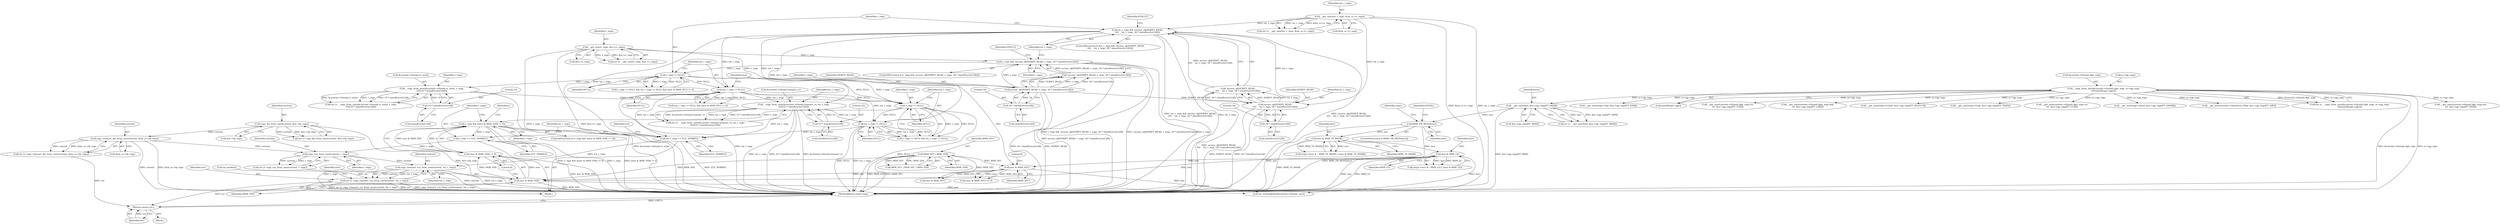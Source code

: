 digraph "0_linux_d2b9d2a5ad5ef04ff978c9923d19730cb05efd55_0@API" {
"1000626" [label="(Call,copy_transact_vsx_from_user(current, tm_v_regs))"];
"1000621" [label="(Call,copy_vsx_from_user(current, v_regs))"];
"1000598" [label="(Call,copy_transact_fpr_from_user(current, &tm_sc->fp_regs))"];
"1000590" [label="(Call,copy_fpr_from_user(current, &sc->fp_regs))"];
"1000613" [label="(Call,v_regs += ELF_NVRREG)"];
"1000605" [label="(Call,v_regs && ((msr & MSR_VSX) != 0))"];
"1000527" [label="(Call,v_regs != NULL)"];
"1000467" [label="(Call,__copy_from_user(&current->thread.vr_state, v_regs,\n\t\t\t\t\t33 * sizeof(vector128)))"];
"1000452" [label="(Call,v_regs != NULL)"];
"1000423" [label="(Call,v_regs && !access_ok(VERIFY_READ, v_regs, 34 * sizeof(vector128)))"];
"1000426" [label="(Call,access_ok(VERIFY_READ, v_regs, 34 * sizeof(vector128)))"];
"1000404" [label="(Call,__get_user(v_regs, &sc->v_regs))"];
"1000429" [label="(Call,34 * sizeof(vector128))"];
"1000425" [label="(Call,!access_ok(VERIFY_READ, v_regs, 34 * sizeof(vector128)))"];
"1000475" [label="(Call,33 * sizeof(vector128))"];
"1000456" [label="(Call,tm_v_regs != NULL)"];
"1000437" [label="(Call,tm_v_regs && !access_ok(VERIFY_READ,\n\t\t\t\t    tm_v_regs, 34 * sizeof(vector128)))"];
"1000440" [label="(Call,access_ok(VERIFY_READ,\n\t\t\t\t    tm_v_regs, 34 * sizeof(vector128)))"];
"1000412" [label="(Call,__get_user(tm_v_regs, &tm_sc->v_regs))"];
"1000443" [label="(Call,34 * sizeof(vector128))"];
"1000439" [label="(Call,!access_ok(VERIFY_READ,\n\t\t\t\t    tm_v_regs, 34 * sizeof(vector128)))"];
"1000607" [label="(Call,(msr & MSR_VSX) != 0)"];
"1000608" [label="(Call,msr & MSR_VSX)"];
"1000460" [label="(Call,msr & MSR_VEC)"];
"1000224" [label="(Call,msr & MSR_LE)"];
"1000211" [label="(Call,msr & MSR_TS_MASK)"];
"1000196" [label="(Call,MSR_TM_RESV(msr))"];
"1000187" [label="(Call,__get_user(msr, &sc->gp_regs[PT_MSR]))"];
"1000145" [label="(Call,__copy_from_user(&current->thread.ckpt_regs, sc->gp_regs,\n\t\t\t\tsizeof(regs->gpr)))"];
"1000399" [label="(Call,MSR_VEC | MSR_VSX)"];
"1000616" [label="(Call,tm_v_regs += ELF_NVRREG)"];
"1000481" [label="(Call,__copy_from_user(&current->thread.transact_vr, tm_v_regs,\n\t\t\t\t\t33 * sizeof(vector128)))"];
"1000489" [label="(Call,33 * sizeof(vector128))"];
"1000530" [label="(Call,tm_v_regs != NULL)"];
"1000624" [label="(Call,err |= copy_transact_vsx_from_user(current, tm_v_regs))"];
"1000717" [label="(Return,return err;)"];
"1000474" [label="(Identifier,v_regs)"];
"1000620" [label="(Identifier,err)"];
"1000527" [label="(Call,v_regs != NULL)"];
"1000429" [label="(Call,34 * sizeof(vector128))"];
"1000482" [label="(Call,&current->thread.transact_vr)"];
"1000402" [label="(Call,err |= __get_user(v_regs, &sc->v_regs))"];
"1000444" [label="(Literal,34)"];
"1000598" [label="(Call,copy_transact_fpr_from_user(current, &tm_sc->fp_regs))"];
"1000441" [label="(Identifier,VERIFY_READ)"];
"1000703" [label="(Call,msr & MSR_VEC)"];
"1000438" [label="(Identifier,tm_v_regs)"];
"1000599" [label="(Identifier,current)"];
"1000463" [label="(Literal,0)"];
"1000455" [label="(Call,tm_v_regs != NULL && (msr & MSR_VEC) != 0)"];
"1000195" [label="(ControlStructure,if (MSR_TM_RESV(msr)))"];
"1000365" [label="(Call,__get_user(regs->dsisr, &sc->gp_regs[PT_DSISR]))"];
"1000532" [label="(Identifier,NULL)"];
"1000173" [label="(Call,__get_user(current->thread.tm_tfhar, &sc->gp_regs[PT_NIP]))"];
"1000437" [label="(Call,tm_v_regs && !access_ok(VERIFY_READ,\n\t\t\t\t    tm_v_regs, 34 * sizeof(vector128)))"];
"1000205" [label="(Call,(regs->msr & ~MSR_TS_MASK) | (msr & MSR_TS_MASK))"];
"1000449" [label="(Identifier,EFAULT)"];
"1000443" [label="(Call,34 * sizeof(vector128))"];
"1000592" [label="(Call,&sc->fp_regs)"];
"1000445" [label="(Call,sizeof(vector128))"];
"1000588" [label="(Call,err |= copy_fpr_from_user(current, &sc->fp_regs))"];
"1000212" [label="(Identifier,msr)"];
"1000612" [label="(Block,)"];
"1000488" [label="(Identifier,tm_v_regs)"];
"1000528" [label="(Identifier,v_regs)"];
"1000596" [label="(Call,err |= copy_transact_fpr_from_user(current, &tm_sc->fp_regs))"];
"1000457" [label="(Identifier,tm_v_regs)"];
"1000431" [label="(Call,sizeof(vector128))"];
"1000451" [label="(Call,v_regs != NULL && tm_v_regs != NULL && (msr & MSR_VEC) != 0)"];
"1000454" [label="(Identifier,NULL)"];
"1000440" [label="(Call,access_ok(VERIFY_READ,\n\t\t\t\t    tm_v_regs, 34 * sizeof(vector128)))"];
"1000468" [label="(Call,&current->thread.vr_state)"];
"1000404" [label="(Call,__get_user(v_regs, &sc->v_regs))"];
"1000146" [label="(Call,&current->thread.ckpt_regs)"];
"1000399" [label="(Call,MSR_VEC | MSR_VSX)"];
"1000613" [label="(Call,v_regs += ELF_NVRREG)"];
"1000410" [label="(Call,err |= __get_user(tm_v_regs, &tm_sc->v_regs))"];
"1000625" [label="(Identifier,err)"];
"1000412" [label="(Call,__get_user(tm_v_regs, &tm_sc->v_regs))"];
"1000143" [label="(Call,err |= __copy_from_user(&current->thread.ckpt_regs, sc->gp_regs,\n\t\t\t\tsizeof(regs->gpr)))"];
"1000606" [label="(Identifier,v_regs)"];
"1000467" [label="(Call,__copy_from_user(&current->thread.vr_state, v_regs,\n\t\t\t\t\t33 * sizeof(vector128)))"];
"1000456" [label="(Call,tm_v_regs != NULL)"];
"1000200" [label="(Identifier,EINVAL)"];
"1000405" [label="(Identifier,v_regs)"];
"1000189" [label="(Call,&sc->gp_regs[PT_MSR])"];
"1000591" [label="(Identifier,current)"];
"1000459" [label="(Call,(msr & MSR_VEC) != 0)"];
"1000462" [label="(Identifier,MSR_VEC)"];
"1000196" [label="(Call,MSR_TM_RESV(msr))"];
"1000609" [label="(Identifier,msr)"];
"1000211" [label="(Call,msr & MSR_TS_MASK)"];
"1000628" [label="(Identifier,tm_v_regs)"];
"1000605" [label="(Call,v_regs && ((msr & MSR_VSX) != 0))"];
"1000213" [label="(Identifier,MSR_TS_MASK)"];
"1000225" [label="(Identifier,msr)"];
"1000309" [label="(Call,__get_user(current->thread.ckpt_regs.xer,\n\t\t\t  &sc->gp_regs[PT_XER]))"];
"1000460" [label="(Call,msr & MSR_VEC)"];
"1000600" [label="(Call,&tm_sc->fp_regs)"];
"1000218" [label="(Call,(regs->msr & ~MSR_LE) | (msr & MSR_LE))"];
"1000718" [label="(Identifier,err)"];
"1000458" [label="(Identifier,NULL)"];
"1000610" [label="(Identifier,MSR_VSX)"];
"1000353" [label="(Call,__get_user(regs->dar, &sc->gp_regs[PT_DAR]))"];
"1000435" [label="(Identifier,EFAULT)"];
"1000439" [label="(Call,!access_ok(VERIFY_READ,\n\t\t\t\t    tm_v_regs, 34 * sizeof(vector128)))"];
"1000615" [label="(Identifier,ELF_NVRREG)"];
"1000607" [label="(Call,(msr & MSR_VSX) != 0)"];
"1000414" [label="(Call,&tm_sc->v_regs)"];
"1000226" [label="(Identifier,MSR_LE)"];
"1000145" [label="(Call,__copy_from_user(&current->thread.ckpt_regs, sc->gp_regs,\n\t\t\t\tsizeof(regs->gpr)))"];
"1000627" [label="(Identifier,current)"];
"1000442" [label="(Identifier,tm_v_regs)"];
"1000277" [label="(Call,__get_user(current->thread.ckpt_regs.ctr,\n\t\t\t  &sc->gp_regs[PT_CTR]))"];
"1000621" [label="(Call,copy_vsx_from_user(current, v_regs))"];
"1000481" [label="(Call,__copy_from_user(&current->thread.transact_vr, tm_v_regs,\n\t\t\t\t\t33 * sizeof(vector128)))"];
"1000185" [label="(Call,err |= __get_user(msr, &sc->gp_regs[PT_MSR]))"];
"1000461" [label="(Identifier,msr)"];
"1000430" [label="(Literal,34)"];
"1000401" [label="(Identifier,MSR_VSX)"];
"1000616" [label="(Call,tm_v_regs += ELF_NVRREG)"];
"1000422" [label="(ControlStructure,if (v_regs && !access_ok(VERIFY_READ, v_regs, 34 * sizeof(vector128))))"];
"1000427" [label="(Identifier,VERIFY_READ)"];
"1000224" [label="(Call,msr & MSR_LE)"];
"1000188" [label="(Identifier,msr)"];
"1000397" [label="(Call,MSR_FE1 | MSR_VEC | MSR_VSX)"];
"1000452" [label="(Call,v_regs != NULL)"];
"1000619" [label="(Call,err |= copy_vsx_from_user(current, v_regs))"];
"1000203" [label="(Identifier,regs)"];
"1000121" [label="(Block,)"];
"1000428" [label="(Identifier,v_regs)"];
"1000622" [label="(Identifier,current)"];
"1000423" [label="(Call,v_regs && !access_ok(VERIFY_READ, v_regs, 34 * sizeof(vector128)))"];
"1000465" [label="(Call,err |= __copy_from_user(&current->thread.vr_state, v_regs,\n\t\t\t\t\t33 * sizeof(vector128)))"];
"1000667" [label="(Call,tm_enable())"];
"1000425" [label="(Call,!access_ok(VERIFY_READ, v_regs, 34 * sizeof(vector128)))"];
"1000526" [label="(Call,v_regs != NULL && tm_v_regs != NULL)"];
"1000424" [label="(Identifier,v_regs)"];
"1000618" [label="(Identifier,ELF_NVRREG)"];
"1000413" [label="(Identifier,tm_v_regs)"];
"1000187" [label="(Call,__get_user(msr, &sc->gp_regs[PT_MSR]))"];
"1000611" [label="(Literal,0)"];
"1000406" [label="(Call,&sc->v_regs)"];
"1000633" [label="(Identifier,i)"];
"1000475" [label="(Call,33 * sizeof(vector128))"];
"1000155" [label="(Call,sizeof(regs->gpr))"];
"1000293" [label="(Call,__get_user(current->thread.ckpt_regs.link,\n\t\t\t  &sc->gp_regs[PT_LNK]))"];
"1000490" [label="(Literal,33)"];
"1000479" [label="(Call,err |= __copy_from_user(&current->thread.transact_vr, tm_v_regs,\n\t\t\t\t\t33 * sizeof(vector128)))"];
"1000530" [label="(Call,tm_v_regs != NULL)"];
"1000626" [label="(Call,copy_transact_vsx_from_user(current, tm_v_regs))"];
"1000529" [label="(Identifier,NULL)"];
"1000675" [label="(Call,tm_recheckpoint(&current->thread, msr))"];
"1000197" [label="(Identifier,msr)"];
"1000717" [label="(Return,return err;)"];
"1000152" [label="(Call,sc->gp_regs)"];
"1000453" [label="(Identifier,v_regs)"];
"1000614" [label="(Identifier,v_regs)"];
"1000623" [label="(Identifier,v_regs)"];
"1000617" [label="(Identifier,tm_v_regs)"];
"1000377" [label="(Call,__get_user(regs->result, &sc->gp_regs[PT_RESULT]))"];
"1000491" [label="(Call,sizeof(vector128))"];
"1000341" [label="(Call,__get_user(regs->trap, &sc->gp_regs[PT_TRAP]))"];
"1000476" [label="(Literal,33)"];
"1000436" [label="(ControlStructure,if (tm_v_regs && !access_ok(VERIFY_READ,\n\t\t\t\t    tm_v_regs, 34 * sizeof(vector128))))"];
"1000531" [label="(Identifier,tm_v_regs)"];
"1000604" [label="(ControlStructure,if (v_regs && ((msr & MSR_VSX) != 0)))"];
"1000590" [label="(Call,copy_fpr_from_user(current, &sc->fp_regs))"];
"1000719" [label="(MethodReturn,static long)"];
"1000624" [label="(Call,err |= copy_transact_vsx_from_user(current, tm_v_regs))"];
"1000426" [label="(Call,access_ok(VERIFY_READ, v_regs, 34 * sizeof(vector128)))"];
"1000477" [label="(Call,sizeof(vector128))"];
"1000608" [label="(Call,msr & MSR_VSX)"];
"1000325" [label="(Call,__get_user(current->thread.ckpt_regs.ccr,\n\t\t\t  &sc->gp_regs[PT_CCR]))"];
"1000489" [label="(Call,33 * sizeof(vector128))"];
"1000400" [label="(Identifier,MSR_VEC)"];
"1000626" -> "1000624"  [label="AST: "];
"1000626" -> "1000628"  [label="CFG: "];
"1000627" -> "1000626"  [label="AST: "];
"1000628" -> "1000626"  [label="AST: "];
"1000624" -> "1000626"  [label="CFG: "];
"1000626" -> "1000719"  [label="DDG: current"];
"1000626" -> "1000719"  [label="DDG: tm_v_regs"];
"1000626" -> "1000624"  [label="DDG: current"];
"1000626" -> "1000624"  [label="DDG: tm_v_regs"];
"1000621" -> "1000626"  [label="DDG: current"];
"1000616" -> "1000626"  [label="DDG: tm_v_regs"];
"1000621" -> "1000619"  [label="AST: "];
"1000621" -> "1000623"  [label="CFG: "];
"1000622" -> "1000621"  [label="AST: "];
"1000623" -> "1000621"  [label="AST: "];
"1000619" -> "1000621"  [label="CFG: "];
"1000621" -> "1000719"  [label="DDG: v_regs"];
"1000621" -> "1000619"  [label="DDG: current"];
"1000621" -> "1000619"  [label="DDG: v_regs"];
"1000598" -> "1000621"  [label="DDG: current"];
"1000613" -> "1000621"  [label="DDG: v_regs"];
"1000598" -> "1000596"  [label="AST: "];
"1000598" -> "1000600"  [label="CFG: "];
"1000599" -> "1000598"  [label="AST: "];
"1000600" -> "1000598"  [label="AST: "];
"1000596" -> "1000598"  [label="CFG: "];
"1000598" -> "1000719"  [label="DDG: current"];
"1000598" -> "1000719"  [label="DDG: &tm_sc->fp_regs"];
"1000598" -> "1000596"  [label="DDG: current"];
"1000598" -> "1000596"  [label="DDG: &tm_sc->fp_regs"];
"1000590" -> "1000598"  [label="DDG: current"];
"1000590" -> "1000588"  [label="AST: "];
"1000590" -> "1000592"  [label="CFG: "];
"1000591" -> "1000590"  [label="AST: "];
"1000592" -> "1000590"  [label="AST: "];
"1000588" -> "1000590"  [label="CFG: "];
"1000590" -> "1000719"  [label="DDG: &sc->fp_regs"];
"1000590" -> "1000588"  [label="DDG: current"];
"1000590" -> "1000588"  [label="DDG: &sc->fp_regs"];
"1000613" -> "1000612"  [label="AST: "];
"1000613" -> "1000615"  [label="CFG: "];
"1000614" -> "1000613"  [label="AST: "];
"1000615" -> "1000613"  [label="AST: "];
"1000617" -> "1000613"  [label="CFG: "];
"1000605" -> "1000613"  [label="DDG: v_regs"];
"1000605" -> "1000604"  [label="AST: "];
"1000605" -> "1000606"  [label="CFG: "];
"1000605" -> "1000607"  [label="CFG: "];
"1000606" -> "1000605"  [label="AST: "];
"1000607" -> "1000605"  [label="AST: "];
"1000614" -> "1000605"  [label="CFG: "];
"1000633" -> "1000605"  [label="CFG: "];
"1000605" -> "1000719"  [label="DDG: (msr & MSR_VSX) != 0"];
"1000605" -> "1000719"  [label="DDG: v_regs && ((msr & MSR_VSX) != 0)"];
"1000605" -> "1000719"  [label="DDG: v_regs"];
"1000527" -> "1000605"  [label="DDG: v_regs"];
"1000607" -> "1000605"  [label="DDG: msr & MSR_VSX"];
"1000607" -> "1000605"  [label="DDG: 0"];
"1000527" -> "1000526"  [label="AST: "];
"1000527" -> "1000529"  [label="CFG: "];
"1000528" -> "1000527"  [label="AST: "];
"1000529" -> "1000527"  [label="AST: "];
"1000531" -> "1000527"  [label="CFG: "];
"1000526" -> "1000527"  [label="CFG: "];
"1000527" -> "1000719"  [label="DDG: NULL"];
"1000527" -> "1000526"  [label="DDG: v_regs"];
"1000527" -> "1000526"  [label="DDG: NULL"];
"1000467" -> "1000527"  [label="DDG: v_regs"];
"1000452" -> "1000527"  [label="DDG: v_regs"];
"1000452" -> "1000527"  [label="DDG: NULL"];
"1000456" -> "1000527"  [label="DDG: NULL"];
"1000527" -> "1000530"  [label="DDG: NULL"];
"1000467" -> "1000465"  [label="AST: "];
"1000467" -> "1000475"  [label="CFG: "];
"1000468" -> "1000467"  [label="AST: "];
"1000474" -> "1000467"  [label="AST: "];
"1000475" -> "1000467"  [label="AST: "];
"1000465" -> "1000467"  [label="CFG: "];
"1000467" -> "1000719"  [label="DDG: &current->thread.vr_state"];
"1000467" -> "1000465"  [label="DDG: &current->thread.vr_state"];
"1000467" -> "1000465"  [label="DDG: v_regs"];
"1000467" -> "1000465"  [label="DDG: 33 * sizeof(vector128)"];
"1000452" -> "1000467"  [label="DDG: v_regs"];
"1000475" -> "1000467"  [label="DDG: 33"];
"1000452" -> "1000451"  [label="AST: "];
"1000452" -> "1000454"  [label="CFG: "];
"1000453" -> "1000452"  [label="AST: "];
"1000454" -> "1000452"  [label="AST: "];
"1000457" -> "1000452"  [label="CFG: "];
"1000451" -> "1000452"  [label="CFG: "];
"1000452" -> "1000451"  [label="DDG: v_regs"];
"1000452" -> "1000451"  [label="DDG: NULL"];
"1000423" -> "1000452"  [label="DDG: v_regs"];
"1000452" -> "1000456"  [label="DDG: NULL"];
"1000423" -> "1000422"  [label="AST: "];
"1000423" -> "1000424"  [label="CFG: "];
"1000423" -> "1000425"  [label="CFG: "];
"1000424" -> "1000423"  [label="AST: "];
"1000425" -> "1000423"  [label="AST: "];
"1000435" -> "1000423"  [label="CFG: "];
"1000438" -> "1000423"  [label="CFG: "];
"1000423" -> "1000719"  [label="DDG: v_regs && !access_ok(VERIFY_READ, v_regs, 34 * sizeof(vector128))"];
"1000423" -> "1000719"  [label="DDG: !access_ok(VERIFY_READ, v_regs, 34 * sizeof(vector128))"];
"1000423" -> "1000719"  [label="DDG: v_regs"];
"1000426" -> "1000423"  [label="DDG: v_regs"];
"1000404" -> "1000423"  [label="DDG: v_regs"];
"1000425" -> "1000423"  [label="DDG: access_ok(VERIFY_READ, v_regs, 34 * sizeof(vector128))"];
"1000426" -> "1000425"  [label="AST: "];
"1000426" -> "1000429"  [label="CFG: "];
"1000427" -> "1000426"  [label="AST: "];
"1000428" -> "1000426"  [label="AST: "];
"1000429" -> "1000426"  [label="AST: "];
"1000425" -> "1000426"  [label="CFG: "];
"1000426" -> "1000719"  [label="DDG: VERIFY_READ"];
"1000426" -> "1000719"  [label="DDG: 34 * sizeof(vector128)"];
"1000426" -> "1000425"  [label="DDG: VERIFY_READ"];
"1000426" -> "1000425"  [label="DDG: v_regs"];
"1000426" -> "1000425"  [label="DDG: 34 * sizeof(vector128)"];
"1000404" -> "1000426"  [label="DDG: v_regs"];
"1000429" -> "1000426"  [label="DDG: 34"];
"1000426" -> "1000440"  [label="DDG: VERIFY_READ"];
"1000404" -> "1000402"  [label="AST: "];
"1000404" -> "1000406"  [label="CFG: "];
"1000405" -> "1000404"  [label="AST: "];
"1000406" -> "1000404"  [label="AST: "];
"1000402" -> "1000404"  [label="CFG: "];
"1000404" -> "1000719"  [label="DDG: v_regs"];
"1000404" -> "1000719"  [label="DDG: &sc->v_regs"];
"1000404" -> "1000402"  [label="DDG: v_regs"];
"1000404" -> "1000402"  [label="DDG: &sc->v_regs"];
"1000429" -> "1000431"  [label="CFG: "];
"1000430" -> "1000429"  [label="AST: "];
"1000431" -> "1000429"  [label="AST: "];
"1000425" -> "1000719"  [label="DDG: access_ok(VERIFY_READ, v_regs, 34 * sizeof(vector128))"];
"1000475" -> "1000477"  [label="CFG: "];
"1000476" -> "1000475"  [label="AST: "];
"1000477" -> "1000475"  [label="AST: "];
"1000456" -> "1000455"  [label="AST: "];
"1000456" -> "1000458"  [label="CFG: "];
"1000457" -> "1000456"  [label="AST: "];
"1000458" -> "1000456"  [label="AST: "];
"1000461" -> "1000456"  [label="CFG: "];
"1000455" -> "1000456"  [label="CFG: "];
"1000456" -> "1000719"  [label="DDG: tm_v_regs"];
"1000456" -> "1000455"  [label="DDG: tm_v_regs"];
"1000456" -> "1000455"  [label="DDG: NULL"];
"1000437" -> "1000456"  [label="DDG: tm_v_regs"];
"1000456" -> "1000481"  [label="DDG: tm_v_regs"];
"1000456" -> "1000530"  [label="DDG: tm_v_regs"];
"1000456" -> "1000616"  [label="DDG: tm_v_regs"];
"1000437" -> "1000436"  [label="AST: "];
"1000437" -> "1000438"  [label="CFG: "];
"1000437" -> "1000439"  [label="CFG: "];
"1000438" -> "1000437"  [label="AST: "];
"1000439" -> "1000437"  [label="AST: "];
"1000449" -> "1000437"  [label="CFG: "];
"1000453" -> "1000437"  [label="CFG: "];
"1000437" -> "1000719"  [label="DDG: tm_v_regs && !access_ok(VERIFY_READ,\n\t\t\t\t    tm_v_regs, 34 * sizeof(vector128))"];
"1000437" -> "1000719"  [label="DDG: tm_v_regs"];
"1000437" -> "1000719"  [label="DDG: !access_ok(VERIFY_READ,\n\t\t\t\t    tm_v_regs, 34 * sizeof(vector128))"];
"1000440" -> "1000437"  [label="DDG: tm_v_regs"];
"1000412" -> "1000437"  [label="DDG: tm_v_regs"];
"1000439" -> "1000437"  [label="DDG: access_ok(VERIFY_READ,\n\t\t\t\t    tm_v_regs, 34 * sizeof(vector128))"];
"1000437" -> "1000481"  [label="DDG: tm_v_regs"];
"1000437" -> "1000530"  [label="DDG: tm_v_regs"];
"1000437" -> "1000616"  [label="DDG: tm_v_regs"];
"1000440" -> "1000439"  [label="AST: "];
"1000440" -> "1000443"  [label="CFG: "];
"1000441" -> "1000440"  [label="AST: "];
"1000442" -> "1000440"  [label="AST: "];
"1000443" -> "1000440"  [label="AST: "];
"1000439" -> "1000440"  [label="CFG: "];
"1000440" -> "1000719"  [label="DDG: 34 * sizeof(vector128)"];
"1000440" -> "1000719"  [label="DDG: VERIFY_READ"];
"1000440" -> "1000439"  [label="DDG: VERIFY_READ"];
"1000440" -> "1000439"  [label="DDG: tm_v_regs"];
"1000440" -> "1000439"  [label="DDG: 34 * sizeof(vector128)"];
"1000412" -> "1000440"  [label="DDG: tm_v_regs"];
"1000443" -> "1000440"  [label="DDG: 34"];
"1000412" -> "1000410"  [label="AST: "];
"1000412" -> "1000414"  [label="CFG: "];
"1000413" -> "1000412"  [label="AST: "];
"1000414" -> "1000412"  [label="AST: "];
"1000410" -> "1000412"  [label="CFG: "];
"1000412" -> "1000719"  [label="DDG: &tm_sc->v_regs"];
"1000412" -> "1000719"  [label="DDG: tm_v_regs"];
"1000412" -> "1000410"  [label="DDG: tm_v_regs"];
"1000412" -> "1000410"  [label="DDG: &tm_sc->v_regs"];
"1000443" -> "1000445"  [label="CFG: "];
"1000444" -> "1000443"  [label="AST: "];
"1000445" -> "1000443"  [label="AST: "];
"1000439" -> "1000719"  [label="DDG: access_ok(VERIFY_READ,\n\t\t\t\t    tm_v_regs, 34 * sizeof(vector128))"];
"1000607" -> "1000611"  [label="CFG: "];
"1000608" -> "1000607"  [label="AST: "];
"1000611" -> "1000607"  [label="AST: "];
"1000607" -> "1000719"  [label="DDG: msr & MSR_VSX"];
"1000608" -> "1000607"  [label="DDG: msr"];
"1000608" -> "1000607"  [label="DDG: MSR_VSX"];
"1000608" -> "1000610"  [label="CFG: "];
"1000609" -> "1000608"  [label="AST: "];
"1000610" -> "1000608"  [label="AST: "];
"1000611" -> "1000608"  [label="CFG: "];
"1000608" -> "1000719"  [label="DDG: MSR_VSX"];
"1000460" -> "1000608"  [label="DDG: msr"];
"1000224" -> "1000608"  [label="DDG: msr"];
"1000399" -> "1000608"  [label="DDG: MSR_VSX"];
"1000608" -> "1000675"  [label="DDG: msr"];
"1000460" -> "1000459"  [label="AST: "];
"1000460" -> "1000462"  [label="CFG: "];
"1000461" -> "1000460"  [label="AST: "];
"1000462" -> "1000460"  [label="AST: "];
"1000463" -> "1000460"  [label="CFG: "];
"1000460" -> "1000459"  [label="DDG: msr"];
"1000460" -> "1000459"  [label="DDG: MSR_VEC"];
"1000224" -> "1000460"  [label="DDG: msr"];
"1000399" -> "1000460"  [label="DDG: MSR_VEC"];
"1000460" -> "1000675"  [label="DDG: msr"];
"1000460" -> "1000703"  [label="DDG: MSR_VEC"];
"1000224" -> "1000218"  [label="AST: "];
"1000224" -> "1000226"  [label="CFG: "];
"1000225" -> "1000224"  [label="AST: "];
"1000226" -> "1000224"  [label="AST: "];
"1000218" -> "1000224"  [label="CFG: "];
"1000224" -> "1000719"  [label="DDG: msr"];
"1000224" -> "1000719"  [label="DDG: MSR_LE"];
"1000224" -> "1000218"  [label="DDG: msr"];
"1000224" -> "1000218"  [label="DDG: MSR_LE"];
"1000211" -> "1000224"  [label="DDG: msr"];
"1000224" -> "1000675"  [label="DDG: msr"];
"1000211" -> "1000205"  [label="AST: "];
"1000211" -> "1000213"  [label="CFG: "];
"1000212" -> "1000211"  [label="AST: "];
"1000213" -> "1000211"  [label="AST: "];
"1000205" -> "1000211"  [label="CFG: "];
"1000211" -> "1000719"  [label="DDG: MSR_TS_MASK"];
"1000211" -> "1000205"  [label="DDG: msr"];
"1000211" -> "1000205"  [label="DDG: MSR_TS_MASK"];
"1000196" -> "1000211"  [label="DDG: msr"];
"1000196" -> "1000195"  [label="AST: "];
"1000196" -> "1000197"  [label="CFG: "];
"1000197" -> "1000196"  [label="AST: "];
"1000200" -> "1000196"  [label="CFG: "];
"1000203" -> "1000196"  [label="CFG: "];
"1000196" -> "1000719"  [label="DDG: msr"];
"1000196" -> "1000719"  [label="DDG: MSR_TM_RESV(msr)"];
"1000187" -> "1000196"  [label="DDG: msr"];
"1000187" -> "1000185"  [label="AST: "];
"1000187" -> "1000189"  [label="CFG: "];
"1000188" -> "1000187"  [label="AST: "];
"1000189" -> "1000187"  [label="AST: "];
"1000185" -> "1000187"  [label="CFG: "];
"1000187" -> "1000719"  [label="DDG: &sc->gp_regs[PT_MSR]"];
"1000187" -> "1000185"  [label="DDG: msr"];
"1000187" -> "1000185"  [label="DDG: &sc->gp_regs[PT_MSR]"];
"1000145" -> "1000187"  [label="DDG: sc->gp_regs"];
"1000145" -> "1000143"  [label="AST: "];
"1000145" -> "1000155"  [label="CFG: "];
"1000146" -> "1000145"  [label="AST: "];
"1000152" -> "1000145"  [label="AST: "];
"1000155" -> "1000145"  [label="AST: "];
"1000143" -> "1000145"  [label="CFG: "];
"1000145" -> "1000719"  [label="DDG: sc->gp_regs"];
"1000145" -> "1000719"  [label="DDG: &current->thread.ckpt_regs"];
"1000145" -> "1000143"  [label="DDG: &current->thread.ckpt_regs"];
"1000145" -> "1000143"  [label="DDG: sc->gp_regs"];
"1000145" -> "1000173"  [label="DDG: sc->gp_regs"];
"1000145" -> "1000277"  [label="DDG: sc->gp_regs"];
"1000145" -> "1000293"  [label="DDG: sc->gp_regs"];
"1000145" -> "1000309"  [label="DDG: sc->gp_regs"];
"1000145" -> "1000325"  [label="DDG: sc->gp_regs"];
"1000145" -> "1000341"  [label="DDG: sc->gp_regs"];
"1000145" -> "1000353"  [label="DDG: sc->gp_regs"];
"1000145" -> "1000365"  [label="DDG: sc->gp_regs"];
"1000145" -> "1000377"  [label="DDG: sc->gp_regs"];
"1000399" -> "1000397"  [label="AST: "];
"1000399" -> "1000401"  [label="CFG: "];
"1000400" -> "1000399"  [label="AST: "];
"1000401" -> "1000399"  [label="AST: "];
"1000397" -> "1000399"  [label="CFG: "];
"1000399" -> "1000719"  [label="DDG: MSR_VSX"];
"1000399" -> "1000719"  [label="DDG: MSR_VEC"];
"1000399" -> "1000397"  [label="DDG: MSR_VEC"];
"1000399" -> "1000397"  [label="DDG: MSR_VSX"];
"1000399" -> "1000703"  [label="DDG: MSR_VEC"];
"1000616" -> "1000612"  [label="AST: "];
"1000616" -> "1000618"  [label="CFG: "];
"1000617" -> "1000616"  [label="AST: "];
"1000618" -> "1000616"  [label="AST: "];
"1000620" -> "1000616"  [label="CFG: "];
"1000616" -> "1000719"  [label="DDG: ELF_NVRREG"];
"1000481" -> "1000616"  [label="DDG: tm_v_regs"];
"1000530" -> "1000616"  [label="DDG: tm_v_regs"];
"1000481" -> "1000479"  [label="AST: "];
"1000481" -> "1000489"  [label="CFG: "];
"1000482" -> "1000481"  [label="AST: "];
"1000488" -> "1000481"  [label="AST: "];
"1000489" -> "1000481"  [label="AST: "];
"1000479" -> "1000481"  [label="CFG: "];
"1000481" -> "1000719"  [label="DDG: 33 * sizeof(vector128)"];
"1000481" -> "1000719"  [label="DDG: tm_v_regs"];
"1000481" -> "1000719"  [label="DDG: &current->thread.transact_vr"];
"1000481" -> "1000479"  [label="DDG: &current->thread.transact_vr"];
"1000481" -> "1000479"  [label="DDG: tm_v_regs"];
"1000481" -> "1000479"  [label="DDG: 33 * sizeof(vector128)"];
"1000489" -> "1000481"  [label="DDG: 33"];
"1000481" -> "1000530"  [label="DDG: tm_v_regs"];
"1000489" -> "1000491"  [label="CFG: "];
"1000490" -> "1000489"  [label="AST: "];
"1000491" -> "1000489"  [label="AST: "];
"1000530" -> "1000526"  [label="AST: "];
"1000530" -> "1000532"  [label="CFG: "];
"1000531" -> "1000530"  [label="AST: "];
"1000532" -> "1000530"  [label="AST: "];
"1000526" -> "1000530"  [label="CFG: "];
"1000530" -> "1000719"  [label="DDG: tm_v_regs"];
"1000530" -> "1000719"  [label="DDG: NULL"];
"1000530" -> "1000526"  [label="DDG: tm_v_regs"];
"1000530" -> "1000526"  [label="DDG: NULL"];
"1000624" -> "1000612"  [label="AST: "];
"1000625" -> "1000624"  [label="AST: "];
"1000667" -> "1000624"  [label="CFG: "];
"1000624" -> "1000719"  [label="DDG: copy_transact_vsx_from_user(current, tm_v_regs)"];
"1000624" -> "1000719"  [label="DDG: err |= copy_transact_vsx_from_user(current, tm_v_regs)"];
"1000624" -> "1000719"  [label="DDG: err"];
"1000619" -> "1000624"  [label="DDG: err"];
"1000624" -> "1000717"  [label="DDG: err"];
"1000717" -> "1000121"  [label="AST: "];
"1000717" -> "1000718"  [label="CFG: "];
"1000718" -> "1000717"  [label="AST: "];
"1000719" -> "1000717"  [label="CFG: "];
"1000717" -> "1000719"  [label="DDG: <RET>"];
"1000718" -> "1000717"  [label="DDG: err"];
"1000596" -> "1000717"  [label="DDG: err"];
}
